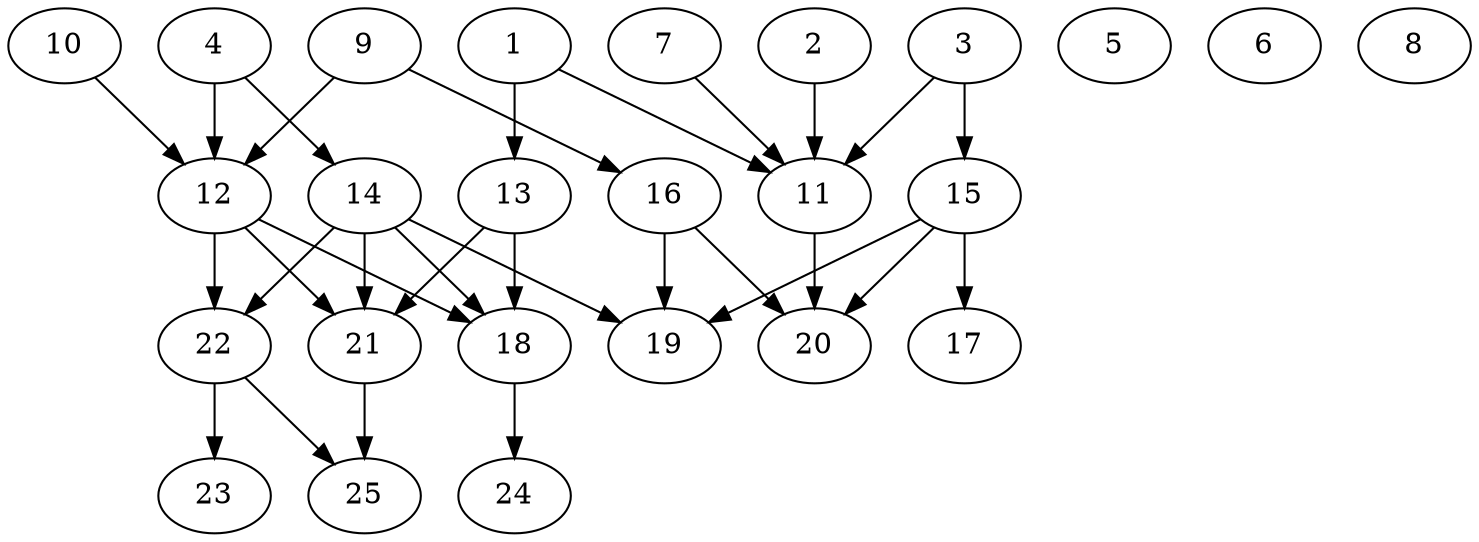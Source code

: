 // DAG automatically generated by daggen at Thu Oct  3 14:00:40 2019
// ./daggen --dot -n 25 --ccr 0.5 --fat 0.7 --regular 0.7 --density 0.5 --mindata 5242880 --maxdata 52428800 
digraph G {
  1 [size="55525376", alpha="0.10", expect_size="27762688"] 
  1 -> 11 [size ="27762688"]
  1 -> 13 [size ="27762688"]
  2 [size="27265024", alpha="0.17", expect_size="13632512"] 
  2 -> 11 [size ="13632512"]
  3 [size="24219648", alpha="0.13", expect_size="12109824"] 
  3 -> 11 [size ="12109824"]
  3 -> 15 [size ="12109824"]
  4 [size="84355072", alpha="0.03", expect_size="42177536"] 
  4 -> 12 [size ="42177536"]
  4 -> 14 [size ="42177536"]
  5 [size="79134720", alpha="0.18", expect_size="39567360"] 
  6 [size="68597760", alpha="0.03", expect_size="34298880"] 
  7 [size="21532672", alpha="0.05", expect_size="10766336"] 
  7 -> 11 [size ="10766336"]
  8 [size="90200064", alpha="0.06", expect_size="45100032"] 
  9 [size="47757312", alpha="0.13", expect_size="23878656"] 
  9 -> 12 [size ="23878656"]
  9 -> 16 [size ="23878656"]
  10 [size="23289856", alpha="0.13", expect_size="11644928"] 
  10 -> 12 [size ="11644928"]
  11 [size="45142016", alpha="0.04", expect_size="22571008"] 
  11 -> 20 [size ="22571008"]
  12 [size="92383232", alpha="0.01", expect_size="46191616"] 
  12 -> 18 [size ="46191616"]
  12 -> 21 [size ="46191616"]
  12 -> 22 [size ="46191616"]
  13 [size="77815808", alpha="0.18", expect_size="38907904"] 
  13 -> 18 [size ="38907904"]
  13 -> 21 [size ="38907904"]
  14 [size="42543104", alpha="0.01", expect_size="21271552"] 
  14 -> 18 [size ="21271552"]
  14 -> 19 [size ="21271552"]
  14 -> 21 [size ="21271552"]
  14 -> 22 [size ="21271552"]
  15 [size="56137728", alpha="0.11", expect_size="28068864"] 
  15 -> 17 [size ="28068864"]
  15 -> 19 [size ="28068864"]
  15 -> 20 [size ="28068864"]
  16 [size="47831040", alpha="0.17", expect_size="23915520"] 
  16 -> 19 [size ="23915520"]
  16 -> 20 [size ="23915520"]
  17 [size="62722048", alpha="0.09", expect_size="31361024"] 
  18 [size="86810624", alpha="0.03", expect_size="43405312"] 
  18 -> 24 [size ="43405312"]
  19 [size="22403072", alpha="0.06", expect_size="11201536"] 
  20 [size="83693568", alpha="0.08", expect_size="41846784"] 
  21 [size="52926464", alpha="0.20", expect_size="26463232"] 
  21 -> 25 [size ="26463232"]
  22 [size="71380992", alpha="0.15", expect_size="35690496"] 
  22 -> 23 [size ="35690496"]
  22 -> 25 [size ="35690496"]
  23 [size="74964992", alpha="0.14", expect_size="37482496"] 
  24 [size="66369536", alpha="0.08", expect_size="33184768"] 
  25 [size="69541888", alpha="0.16", expect_size="34770944"] 
}
